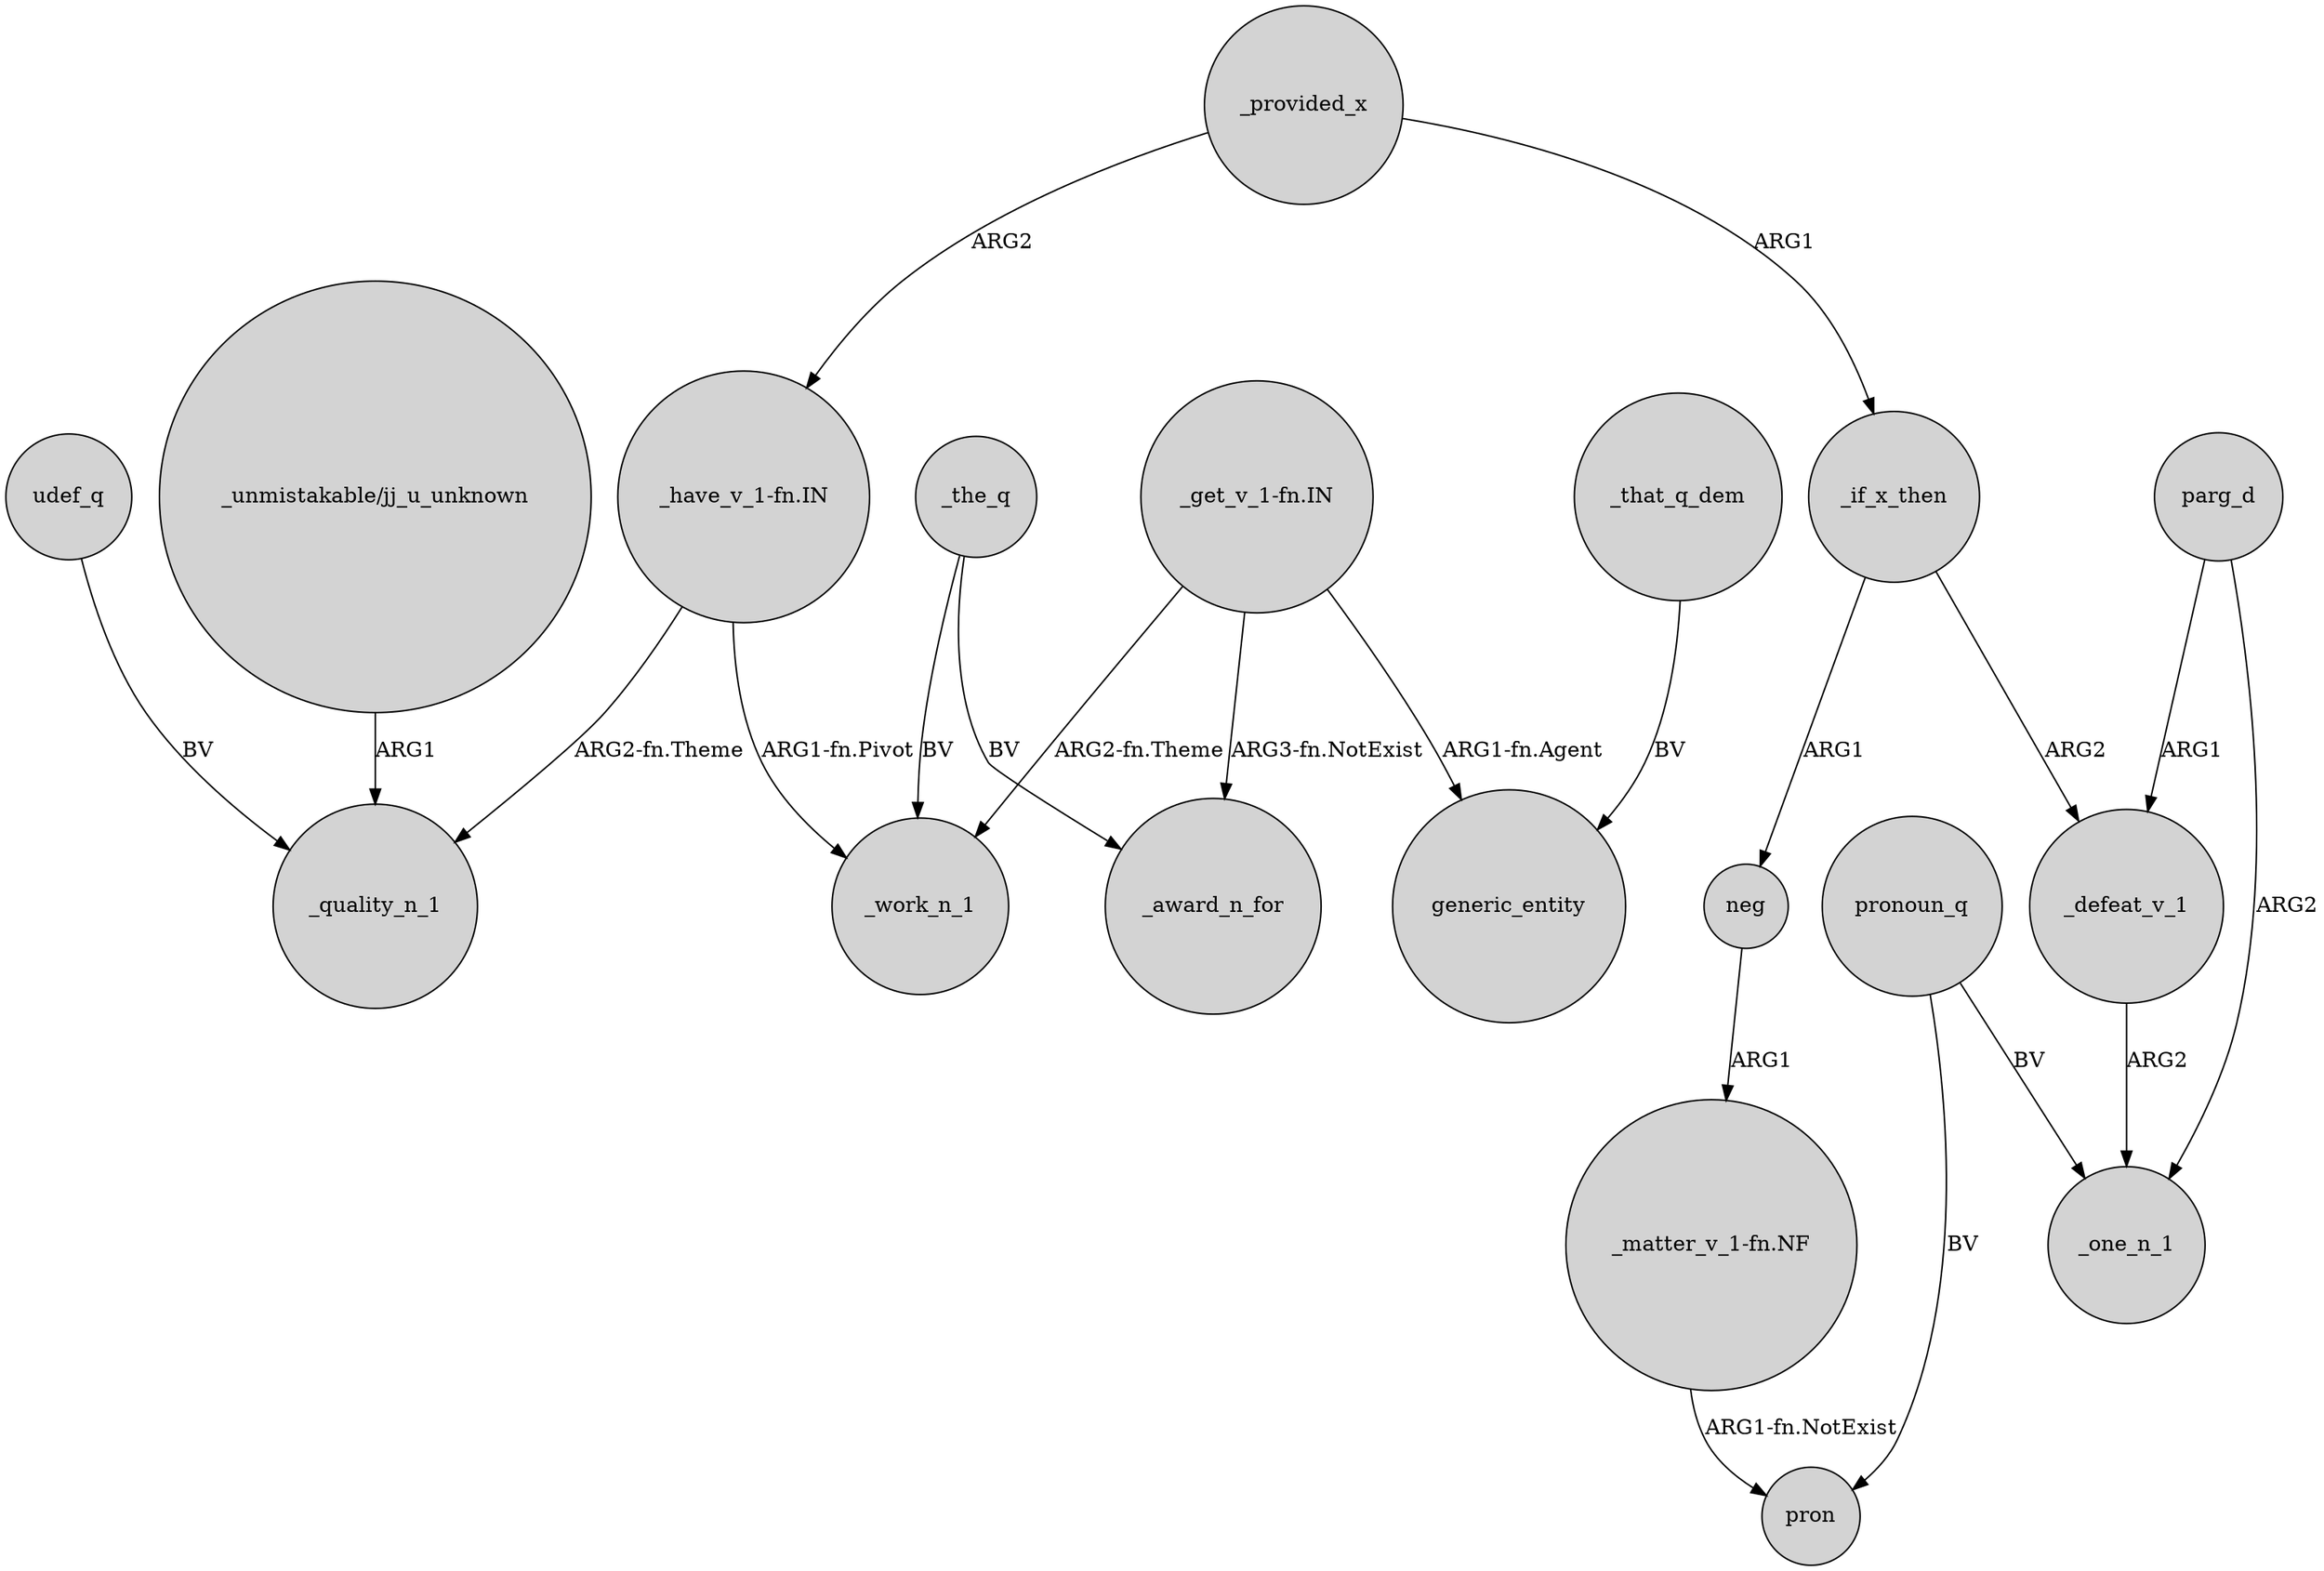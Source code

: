 digraph {
	node [shape=circle style=filled]
	udef_q -> _quality_n_1 [label=BV]
	"_get_v_1-fn.IN" -> _award_n_for [label="ARG3-fn.NotExist"]
	_if_x_then -> neg [label=ARG1]
	"_unmistakable/jj_u_unknown" -> _quality_n_1 [label=ARG1]
	_defeat_v_1 -> _one_n_1 [label=ARG2]
	_that_q_dem -> generic_entity [label=BV]
	"_matter_v_1-fn.NF" -> pron [label="ARG1-fn.NotExist"]
	"_get_v_1-fn.IN" -> _work_n_1 [label="ARG2-fn.Theme"]
	neg -> "_matter_v_1-fn.NF" [label=ARG1]
	"_get_v_1-fn.IN" -> generic_entity [label="ARG1-fn.Agent"]
	_provided_x -> _if_x_then [label=ARG1]
	pronoun_q -> pron [label=BV]
	parg_d -> _one_n_1 [label=ARG2]
	_the_q -> _award_n_for [label=BV]
	pronoun_q -> _one_n_1 [label=BV]
	_if_x_then -> _defeat_v_1 [label=ARG2]
	parg_d -> _defeat_v_1 [label=ARG1]
	_provided_x -> "_have_v_1-fn.IN" [label=ARG2]
	"_have_v_1-fn.IN" -> _work_n_1 [label="ARG1-fn.Pivot"]
	"_have_v_1-fn.IN" -> _quality_n_1 [label="ARG2-fn.Theme"]
	_the_q -> _work_n_1 [label=BV]
}
